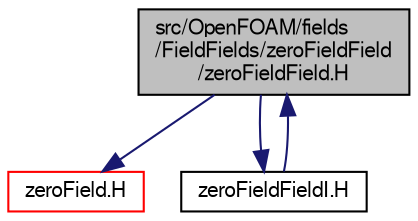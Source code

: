 digraph "src/OpenFOAM/fields/FieldFields/zeroFieldField/zeroFieldField.H"
{
  bgcolor="transparent";
  edge [fontname="FreeSans",fontsize="10",labelfontname="FreeSans",labelfontsize="10"];
  node [fontname="FreeSans",fontsize="10",shape=record];
  Node0 [label="src/OpenFOAM/fields\l/FieldFields/zeroFieldField\l/zeroFieldField.H",height=0.2,width=0.4,color="black", fillcolor="grey75", style="filled", fontcolor="black"];
  Node0 -> Node1 [color="midnightblue",fontsize="10",style="solid",fontname="FreeSans"];
  Node1 [label="zeroField.H",height=0.2,width=0.4,color="red",URL="$a09797.html"];
  Node0 -> Node28 [color="midnightblue",fontsize="10",style="solid",fontname="FreeSans"];
  Node28 [label="zeroFieldFieldI.H",height=0.2,width=0.4,color="black",URL="$a09533.html"];
  Node28 -> Node0 [color="midnightblue",fontsize="10",style="solid",fontname="FreeSans"];
}
